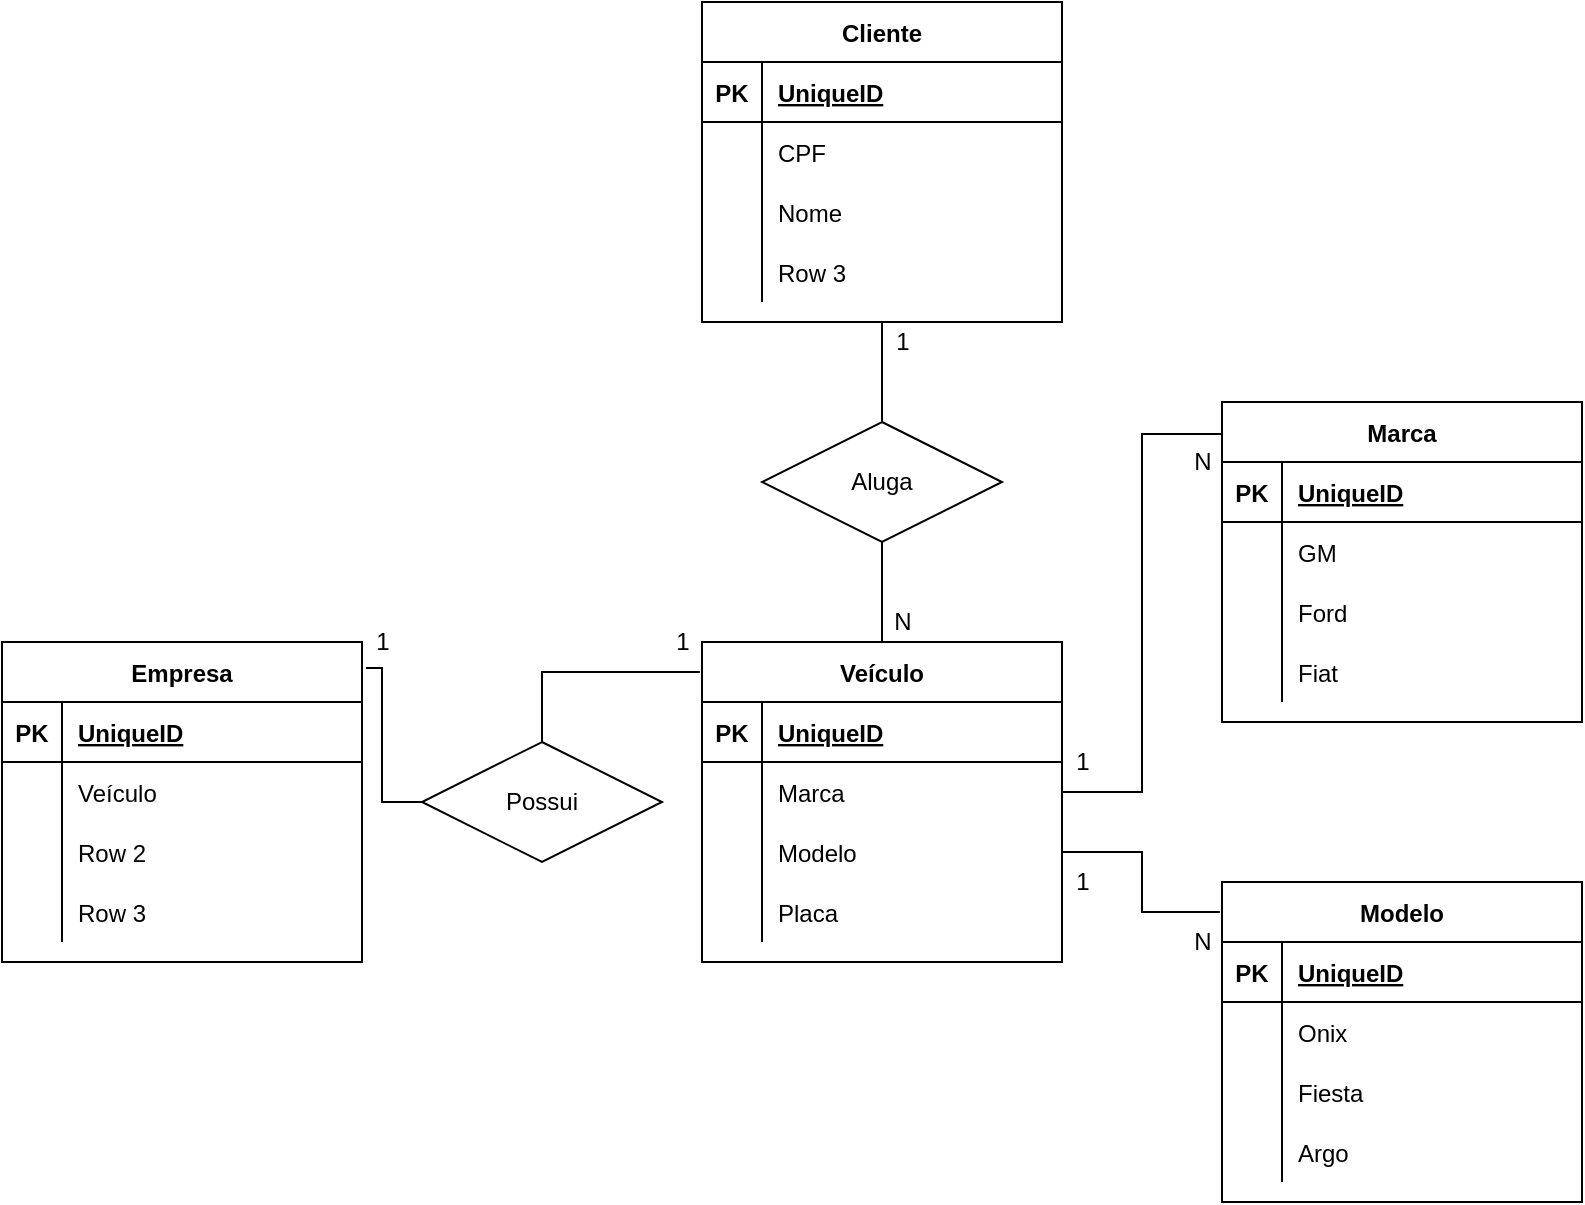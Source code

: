 <mxfile version="14.9.3" type="device"><diagram id="CGxIldoLiOMQHNoGSqkE" name="Page-1"><mxGraphModel dx="901" dy="624" grid="1" gridSize="10" guides="1" tooltips="1" connect="1" arrows="1" fold="1" page="1" pageScale="1" pageWidth="827" pageHeight="1169" math="0" shadow="0"><root><mxCell id="0"/><mxCell id="1" parent="0"/><mxCell id="jsAfVkej2gIWfIk4MfFk-172" value="Empresa" style="shape=table;startSize=30;container=1;collapsible=1;childLayout=tableLayout;fixedRows=1;rowLines=0;fontStyle=1;align=center;resizeLast=1;" parent="1" vertex="1"><mxGeometry x="230" y="880" width="180" height="160" as="geometry"/></mxCell><mxCell id="jsAfVkej2gIWfIk4MfFk-173" value="" style="shape=partialRectangle;collapsible=0;dropTarget=0;pointerEvents=0;fillColor=none;top=0;left=0;bottom=1;right=0;points=[[0,0.5],[1,0.5]];portConstraint=eastwest;" parent="jsAfVkej2gIWfIk4MfFk-172" vertex="1"><mxGeometry y="30" width="180" height="30" as="geometry"/></mxCell><mxCell id="jsAfVkej2gIWfIk4MfFk-174" value="PK" style="shape=partialRectangle;connectable=0;fillColor=none;top=0;left=0;bottom=0;right=0;fontStyle=1;overflow=hidden;" parent="jsAfVkej2gIWfIk4MfFk-173" vertex="1"><mxGeometry width="30" height="30" as="geometry"/></mxCell><mxCell id="jsAfVkej2gIWfIk4MfFk-175" value="UniqueID" style="shape=partialRectangle;connectable=0;fillColor=none;top=0;left=0;bottom=0;right=0;align=left;spacingLeft=6;fontStyle=5;overflow=hidden;" parent="jsAfVkej2gIWfIk4MfFk-173" vertex="1"><mxGeometry x="30" width="150" height="30" as="geometry"/></mxCell><mxCell id="jsAfVkej2gIWfIk4MfFk-176" value="" style="shape=partialRectangle;collapsible=0;dropTarget=0;pointerEvents=0;fillColor=none;top=0;left=0;bottom=0;right=0;points=[[0,0.5],[1,0.5]];portConstraint=eastwest;" parent="jsAfVkej2gIWfIk4MfFk-172" vertex="1"><mxGeometry y="60" width="180" height="30" as="geometry"/></mxCell><mxCell id="jsAfVkej2gIWfIk4MfFk-177" value="" style="shape=partialRectangle;connectable=0;fillColor=none;top=0;left=0;bottom=0;right=0;editable=1;overflow=hidden;" parent="jsAfVkej2gIWfIk4MfFk-176" vertex="1"><mxGeometry width="30" height="30" as="geometry"/></mxCell><mxCell id="jsAfVkej2gIWfIk4MfFk-178" value="Veículo" style="shape=partialRectangle;connectable=0;fillColor=none;top=0;left=0;bottom=0;right=0;align=left;spacingLeft=6;overflow=hidden;" parent="jsAfVkej2gIWfIk4MfFk-176" vertex="1"><mxGeometry x="30" width="150" height="30" as="geometry"/></mxCell><mxCell id="jsAfVkej2gIWfIk4MfFk-179" value="" style="shape=partialRectangle;collapsible=0;dropTarget=0;pointerEvents=0;fillColor=none;top=0;left=0;bottom=0;right=0;points=[[0,0.5],[1,0.5]];portConstraint=eastwest;" parent="jsAfVkej2gIWfIk4MfFk-172" vertex="1"><mxGeometry y="90" width="180" height="30" as="geometry"/></mxCell><mxCell id="jsAfVkej2gIWfIk4MfFk-180" value="" style="shape=partialRectangle;connectable=0;fillColor=none;top=0;left=0;bottom=0;right=0;editable=1;overflow=hidden;" parent="jsAfVkej2gIWfIk4MfFk-179" vertex="1"><mxGeometry width="30" height="30" as="geometry"/></mxCell><mxCell id="jsAfVkej2gIWfIk4MfFk-181" value="Row 2" style="shape=partialRectangle;connectable=0;fillColor=none;top=0;left=0;bottom=0;right=0;align=left;spacingLeft=6;overflow=hidden;" parent="jsAfVkej2gIWfIk4MfFk-179" vertex="1"><mxGeometry x="30" width="150" height="30" as="geometry"/></mxCell><mxCell id="jsAfVkej2gIWfIk4MfFk-182" value="" style="shape=partialRectangle;collapsible=0;dropTarget=0;pointerEvents=0;fillColor=none;top=0;left=0;bottom=0;right=0;points=[[0,0.5],[1,0.5]];portConstraint=eastwest;" parent="jsAfVkej2gIWfIk4MfFk-172" vertex="1"><mxGeometry y="120" width="180" height="30" as="geometry"/></mxCell><mxCell id="jsAfVkej2gIWfIk4MfFk-183" value="" style="shape=partialRectangle;connectable=0;fillColor=none;top=0;left=0;bottom=0;right=0;editable=1;overflow=hidden;" parent="jsAfVkej2gIWfIk4MfFk-182" vertex="1"><mxGeometry width="30" height="30" as="geometry"/></mxCell><mxCell id="jsAfVkej2gIWfIk4MfFk-184" value="Row 3" style="shape=partialRectangle;connectable=0;fillColor=none;top=0;left=0;bottom=0;right=0;align=left;spacingLeft=6;overflow=hidden;" parent="jsAfVkej2gIWfIk4MfFk-182" vertex="1"><mxGeometry x="30" width="150" height="30" as="geometry"/></mxCell><mxCell id="jsAfVkej2gIWfIk4MfFk-185" value="Veículo" style="shape=table;startSize=30;container=1;collapsible=1;childLayout=tableLayout;fixedRows=1;rowLines=0;fontStyle=1;align=center;resizeLast=1;" parent="1" vertex="1"><mxGeometry x="580" y="880" width="180" height="160" as="geometry"/></mxCell><mxCell id="jsAfVkej2gIWfIk4MfFk-186" value="" style="shape=partialRectangle;collapsible=0;dropTarget=0;pointerEvents=0;fillColor=none;top=0;left=0;bottom=1;right=0;points=[[0,0.5],[1,0.5]];portConstraint=eastwest;" parent="jsAfVkej2gIWfIk4MfFk-185" vertex="1"><mxGeometry y="30" width="180" height="30" as="geometry"/></mxCell><mxCell id="jsAfVkej2gIWfIk4MfFk-187" value="PK" style="shape=partialRectangle;connectable=0;fillColor=none;top=0;left=0;bottom=0;right=0;fontStyle=1;overflow=hidden;" parent="jsAfVkej2gIWfIk4MfFk-186" vertex="1"><mxGeometry width="30" height="30" as="geometry"/></mxCell><mxCell id="jsAfVkej2gIWfIk4MfFk-188" value="UniqueID" style="shape=partialRectangle;connectable=0;fillColor=none;top=0;left=0;bottom=0;right=0;align=left;spacingLeft=6;fontStyle=5;overflow=hidden;" parent="jsAfVkej2gIWfIk4MfFk-186" vertex="1"><mxGeometry x="30" width="150" height="30" as="geometry"/></mxCell><mxCell id="jsAfVkej2gIWfIk4MfFk-189" value="" style="shape=partialRectangle;collapsible=0;dropTarget=0;pointerEvents=0;fillColor=none;top=0;left=0;bottom=0;right=0;points=[[0,0.5],[1,0.5]];portConstraint=eastwest;" parent="jsAfVkej2gIWfIk4MfFk-185" vertex="1"><mxGeometry y="60" width="180" height="30" as="geometry"/></mxCell><mxCell id="jsAfVkej2gIWfIk4MfFk-190" value="" style="shape=partialRectangle;connectable=0;fillColor=none;top=0;left=0;bottom=0;right=0;editable=1;overflow=hidden;" parent="jsAfVkej2gIWfIk4MfFk-189" vertex="1"><mxGeometry width="30" height="30" as="geometry"/></mxCell><mxCell id="jsAfVkej2gIWfIk4MfFk-191" value="Marca" style="shape=partialRectangle;connectable=0;fillColor=none;top=0;left=0;bottom=0;right=0;align=left;spacingLeft=6;overflow=hidden;" parent="jsAfVkej2gIWfIk4MfFk-189" vertex="1"><mxGeometry x="30" width="150" height="30" as="geometry"/></mxCell><mxCell id="jsAfVkej2gIWfIk4MfFk-192" value="" style="shape=partialRectangle;collapsible=0;dropTarget=0;pointerEvents=0;fillColor=none;top=0;left=0;bottom=0;right=0;points=[[0,0.5],[1,0.5]];portConstraint=eastwest;" parent="jsAfVkej2gIWfIk4MfFk-185" vertex="1"><mxGeometry y="90" width="180" height="30" as="geometry"/></mxCell><mxCell id="jsAfVkej2gIWfIk4MfFk-193" value="" style="shape=partialRectangle;connectable=0;fillColor=none;top=0;left=0;bottom=0;right=0;editable=1;overflow=hidden;" parent="jsAfVkej2gIWfIk4MfFk-192" vertex="1"><mxGeometry width="30" height="30" as="geometry"/></mxCell><mxCell id="jsAfVkej2gIWfIk4MfFk-194" value="Modelo" style="shape=partialRectangle;connectable=0;fillColor=none;top=0;left=0;bottom=0;right=0;align=left;spacingLeft=6;overflow=hidden;" parent="jsAfVkej2gIWfIk4MfFk-192" vertex="1"><mxGeometry x="30" width="150" height="30" as="geometry"/></mxCell><mxCell id="jsAfVkej2gIWfIk4MfFk-195" value="" style="shape=partialRectangle;collapsible=0;dropTarget=0;pointerEvents=0;fillColor=none;top=0;left=0;bottom=0;right=0;points=[[0,0.5],[1,0.5]];portConstraint=eastwest;" parent="jsAfVkej2gIWfIk4MfFk-185" vertex="1"><mxGeometry y="120" width="180" height="30" as="geometry"/></mxCell><mxCell id="jsAfVkej2gIWfIk4MfFk-196" value="" style="shape=partialRectangle;connectable=0;fillColor=none;top=0;left=0;bottom=0;right=0;editable=1;overflow=hidden;" parent="jsAfVkej2gIWfIk4MfFk-195" vertex="1"><mxGeometry width="30" height="30" as="geometry"/></mxCell><mxCell id="jsAfVkej2gIWfIk4MfFk-197" value="Placa" style="shape=partialRectangle;connectable=0;fillColor=none;top=0;left=0;bottom=0;right=0;align=left;spacingLeft=6;overflow=hidden;" parent="jsAfVkej2gIWfIk4MfFk-195" vertex="1"><mxGeometry x="30" width="150" height="30" as="geometry"/></mxCell><mxCell id="jsAfVkej2gIWfIk4MfFk-246" style="edgeStyle=orthogonalEdgeStyle;rounded=0;orthogonalLoop=1;jettySize=auto;html=1;entryX=0.5;entryY=0;entryDx=0;entryDy=0;endArrow=none;endFill=0;" parent="1" source="jsAfVkej2gIWfIk4MfFk-198" target="jsAfVkej2gIWfIk4MfFk-245" edge="1"><mxGeometry relative="1" as="geometry"/></mxCell><mxCell id="jsAfVkej2gIWfIk4MfFk-198" value="Cliente" style="shape=table;startSize=30;container=1;collapsible=1;childLayout=tableLayout;fixedRows=1;rowLines=0;fontStyle=1;align=center;resizeLast=1;" parent="1" vertex="1"><mxGeometry x="580" y="560" width="180" height="160" as="geometry"/></mxCell><mxCell id="jsAfVkej2gIWfIk4MfFk-199" value="" style="shape=partialRectangle;collapsible=0;dropTarget=0;pointerEvents=0;fillColor=none;top=0;left=0;bottom=1;right=0;points=[[0,0.5],[1,0.5]];portConstraint=eastwest;" parent="jsAfVkej2gIWfIk4MfFk-198" vertex="1"><mxGeometry y="30" width="180" height="30" as="geometry"/></mxCell><mxCell id="jsAfVkej2gIWfIk4MfFk-200" value="PK" style="shape=partialRectangle;connectable=0;fillColor=none;top=0;left=0;bottom=0;right=0;fontStyle=1;overflow=hidden;" parent="jsAfVkej2gIWfIk4MfFk-199" vertex="1"><mxGeometry width="30" height="30" as="geometry"/></mxCell><mxCell id="jsAfVkej2gIWfIk4MfFk-201" value="UniqueID" style="shape=partialRectangle;connectable=0;fillColor=none;top=0;left=0;bottom=0;right=0;align=left;spacingLeft=6;fontStyle=5;overflow=hidden;" parent="jsAfVkej2gIWfIk4MfFk-199" vertex="1"><mxGeometry x="30" width="150" height="30" as="geometry"/></mxCell><mxCell id="jsAfVkej2gIWfIk4MfFk-202" value="" style="shape=partialRectangle;collapsible=0;dropTarget=0;pointerEvents=0;fillColor=none;top=0;left=0;bottom=0;right=0;points=[[0,0.5],[1,0.5]];portConstraint=eastwest;" parent="jsAfVkej2gIWfIk4MfFk-198" vertex="1"><mxGeometry y="60" width="180" height="30" as="geometry"/></mxCell><mxCell id="jsAfVkej2gIWfIk4MfFk-203" value="" style="shape=partialRectangle;connectable=0;fillColor=none;top=0;left=0;bottom=0;right=0;editable=1;overflow=hidden;" parent="jsAfVkej2gIWfIk4MfFk-202" vertex="1"><mxGeometry width="30" height="30" as="geometry"/></mxCell><mxCell id="jsAfVkej2gIWfIk4MfFk-204" value="CPF" style="shape=partialRectangle;connectable=0;fillColor=none;top=0;left=0;bottom=0;right=0;align=left;spacingLeft=6;overflow=hidden;" parent="jsAfVkej2gIWfIk4MfFk-202" vertex="1"><mxGeometry x="30" width="150" height="30" as="geometry"/></mxCell><mxCell id="jsAfVkej2gIWfIk4MfFk-205" value="" style="shape=partialRectangle;collapsible=0;dropTarget=0;pointerEvents=0;fillColor=none;top=0;left=0;bottom=0;right=0;points=[[0,0.5],[1,0.5]];portConstraint=eastwest;" parent="jsAfVkej2gIWfIk4MfFk-198" vertex="1"><mxGeometry y="90" width="180" height="30" as="geometry"/></mxCell><mxCell id="jsAfVkej2gIWfIk4MfFk-206" value="" style="shape=partialRectangle;connectable=0;fillColor=none;top=0;left=0;bottom=0;right=0;editable=1;overflow=hidden;" parent="jsAfVkej2gIWfIk4MfFk-205" vertex="1"><mxGeometry width="30" height="30" as="geometry"/></mxCell><mxCell id="jsAfVkej2gIWfIk4MfFk-207" value="Nome" style="shape=partialRectangle;connectable=0;fillColor=none;top=0;left=0;bottom=0;right=0;align=left;spacingLeft=6;overflow=hidden;" parent="jsAfVkej2gIWfIk4MfFk-205" vertex="1"><mxGeometry x="30" width="150" height="30" as="geometry"/></mxCell><mxCell id="jsAfVkej2gIWfIk4MfFk-208" value="" style="shape=partialRectangle;collapsible=0;dropTarget=0;pointerEvents=0;fillColor=none;top=0;left=0;bottom=0;right=0;points=[[0,0.5],[1,0.5]];portConstraint=eastwest;" parent="jsAfVkej2gIWfIk4MfFk-198" vertex="1"><mxGeometry y="120" width="180" height="30" as="geometry"/></mxCell><mxCell id="jsAfVkej2gIWfIk4MfFk-209" value="" style="shape=partialRectangle;connectable=0;fillColor=none;top=0;left=0;bottom=0;right=0;editable=1;overflow=hidden;" parent="jsAfVkej2gIWfIk4MfFk-208" vertex="1"><mxGeometry width="30" height="30" as="geometry"/></mxCell><mxCell id="jsAfVkej2gIWfIk4MfFk-210" value="Row 3" style="shape=partialRectangle;connectable=0;fillColor=none;top=0;left=0;bottom=0;right=0;align=left;spacingLeft=6;overflow=hidden;" parent="jsAfVkej2gIWfIk4MfFk-208" vertex="1"><mxGeometry x="30" width="150" height="30" as="geometry"/></mxCell><mxCell id="jsAfVkej2gIWfIk4MfFk-214" style="edgeStyle=orthogonalEdgeStyle;rounded=0;orthogonalLoop=1;jettySize=auto;html=1;entryX=1.011;entryY=0.081;entryDx=0;entryDy=0;entryPerimeter=0;endArrow=none;endFill=0;" parent="1" source="jsAfVkej2gIWfIk4MfFk-213" target="jsAfVkej2gIWfIk4MfFk-172" edge="1"><mxGeometry relative="1" as="geometry"/></mxCell><mxCell id="jsAfVkej2gIWfIk4MfFk-248" style="edgeStyle=orthogonalEdgeStyle;rounded=0;orthogonalLoop=1;jettySize=auto;html=1;entryX=-0.006;entryY=0.094;entryDx=0;entryDy=0;entryPerimeter=0;endArrow=none;endFill=0;" parent="1" source="jsAfVkej2gIWfIk4MfFk-213" target="jsAfVkej2gIWfIk4MfFk-185" edge="1"><mxGeometry relative="1" as="geometry"><Array as="points"><mxPoint x="500" y="895"/></Array></mxGeometry></mxCell><mxCell id="jsAfVkej2gIWfIk4MfFk-213" value="Possui" style="shape=rhombus;perimeter=rhombusPerimeter;whiteSpace=wrap;html=1;align=center;" parent="1" vertex="1"><mxGeometry x="440" y="930" width="120" height="60" as="geometry"/></mxCell><mxCell id="jsAfVkej2gIWfIk4MfFk-216" value="Marca" style="shape=table;startSize=30;container=1;collapsible=1;childLayout=tableLayout;fixedRows=1;rowLines=0;fontStyle=1;align=center;resizeLast=1;" parent="1" vertex="1"><mxGeometry x="840" y="760" width="180" height="160" as="geometry"/></mxCell><mxCell id="jsAfVkej2gIWfIk4MfFk-217" value="" style="shape=partialRectangle;collapsible=0;dropTarget=0;pointerEvents=0;fillColor=none;top=0;left=0;bottom=1;right=0;points=[[0,0.5],[1,0.5]];portConstraint=eastwest;" parent="jsAfVkej2gIWfIk4MfFk-216" vertex="1"><mxGeometry y="30" width="180" height="30" as="geometry"/></mxCell><mxCell id="jsAfVkej2gIWfIk4MfFk-218" value="PK" style="shape=partialRectangle;connectable=0;fillColor=none;top=0;left=0;bottom=0;right=0;fontStyle=1;overflow=hidden;" parent="jsAfVkej2gIWfIk4MfFk-217" vertex="1"><mxGeometry width="30" height="30" as="geometry"/></mxCell><mxCell id="jsAfVkej2gIWfIk4MfFk-219" value="UniqueID" style="shape=partialRectangle;connectable=0;fillColor=none;top=0;left=0;bottom=0;right=0;align=left;spacingLeft=6;fontStyle=5;overflow=hidden;" parent="jsAfVkej2gIWfIk4MfFk-217" vertex="1"><mxGeometry x="30" width="150" height="30" as="geometry"/></mxCell><mxCell id="jsAfVkej2gIWfIk4MfFk-220" value="" style="shape=partialRectangle;collapsible=0;dropTarget=0;pointerEvents=0;fillColor=none;top=0;left=0;bottom=0;right=0;points=[[0,0.5],[1,0.5]];portConstraint=eastwest;" parent="jsAfVkej2gIWfIk4MfFk-216" vertex="1"><mxGeometry y="60" width="180" height="30" as="geometry"/></mxCell><mxCell id="jsAfVkej2gIWfIk4MfFk-221" value="" style="shape=partialRectangle;connectable=0;fillColor=none;top=0;left=0;bottom=0;right=0;editable=1;overflow=hidden;" parent="jsAfVkej2gIWfIk4MfFk-220" vertex="1"><mxGeometry width="30" height="30" as="geometry"/></mxCell><mxCell id="jsAfVkej2gIWfIk4MfFk-222" value="GM" style="shape=partialRectangle;connectable=0;fillColor=none;top=0;left=0;bottom=0;right=0;align=left;spacingLeft=6;overflow=hidden;" parent="jsAfVkej2gIWfIk4MfFk-220" vertex="1"><mxGeometry x="30" width="150" height="30" as="geometry"/></mxCell><mxCell id="jsAfVkej2gIWfIk4MfFk-223" value="" style="shape=partialRectangle;collapsible=0;dropTarget=0;pointerEvents=0;fillColor=none;top=0;left=0;bottom=0;right=0;points=[[0,0.5],[1,0.5]];portConstraint=eastwest;" parent="jsAfVkej2gIWfIk4MfFk-216" vertex="1"><mxGeometry y="90" width="180" height="30" as="geometry"/></mxCell><mxCell id="jsAfVkej2gIWfIk4MfFk-224" value="" style="shape=partialRectangle;connectable=0;fillColor=none;top=0;left=0;bottom=0;right=0;editable=1;overflow=hidden;" parent="jsAfVkej2gIWfIk4MfFk-223" vertex="1"><mxGeometry width="30" height="30" as="geometry"/></mxCell><mxCell id="jsAfVkej2gIWfIk4MfFk-225" value="Ford" style="shape=partialRectangle;connectable=0;fillColor=none;top=0;left=0;bottom=0;right=0;align=left;spacingLeft=6;overflow=hidden;" parent="jsAfVkej2gIWfIk4MfFk-223" vertex="1"><mxGeometry x="30" width="150" height="30" as="geometry"/></mxCell><mxCell id="jsAfVkej2gIWfIk4MfFk-226" value="" style="shape=partialRectangle;collapsible=0;dropTarget=0;pointerEvents=0;fillColor=none;top=0;left=0;bottom=0;right=0;points=[[0,0.5],[1,0.5]];portConstraint=eastwest;" parent="jsAfVkej2gIWfIk4MfFk-216" vertex="1"><mxGeometry y="120" width="180" height="30" as="geometry"/></mxCell><mxCell id="jsAfVkej2gIWfIk4MfFk-227" value="" style="shape=partialRectangle;connectable=0;fillColor=none;top=0;left=0;bottom=0;right=0;editable=1;overflow=hidden;" parent="jsAfVkej2gIWfIk4MfFk-226" vertex="1"><mxGeometry width="30" height="30" as="geometry"/></mxCell><mxCell id="jsAfVkej2gIWfIk4MfFk-228" value="Fiat" style="shape=partialRectangle;connectable=0;fillColor=none;top=0;left=0;bottom=0;right=0;align=left;spacingLeft=6;overflow=hidden;" parent="jsAfVkej2gIWfIk4MfFk-226" vertex="1"><mxGeometry x="30" width="150" height="30" as="geometry"/></mxCell><mxCell id="jsAfVkej2gIWfIk4MfFk-229" value="Modelo" style="shape=table;startSize=30;container=1;collapsible=1;childLayout=tableLayout;fixedRows=1;rowLines=0;fontStyle=1;align=center;resizeLast=1;" parent="1" vertex="1"><mxGeometry x="840" y="1000" width="180" height="160" as="geometry"/></mxCell><mxCell id="jsAfVkej2gIWfIk4MfFk-230" value="" style="shape=partialRectangle;collapsible=0;dropTarget=0;pointerEvents=0;fillColor=none;top=0;left=0;bottom=1;right=0;points=[[0,0.5],[1,0.5]];portConstraint=eastwest;" parent="jsAfVkej2gIWfIk4MfFk-229" vertex="1"><mxGeometry y="30" width="180" height="30" as="geometry"/></mxCell><mxCell id="jsAfVkej2gIWfIk4MfFk-231" value="PK" style="shape=partialRectangle;connectable=0;fillColor=none;top=0;left=0;bottom=0;right=0;fontStyle=1;overflow=hidden;" parent="jsAfVkej2gIWfIk4MfFk-230" vertex="1"><mxGeometry width="30" height="30" as="geometry"/></mxCell><mxCell id="jsAfVkej2gIWfIk4MfFk-232" value="UniqueID" style="shape=partialRectangle;connectable=0;fillColor=none;top=0;left=0;bottom=0;right=0;align=left;spacingLeft=6;fontStyle=5;overflow=hidden;" parent="jsAfVkej2gIWfIk4MfFk-230" vertex="1"><mxGeometry x="30" width="150" height="30" as="geometry"/></mxCell><mxCell id="jsAfVkej2gIWfIk4MfFk-233" value="" style="shape=partialRectangle;collapsible=0;dropTarget=0;pointerEvents=0;fillColor=none;top=0;left=0;bottom=0;right=0;points=[[0,0.5],[1,0.5]];portConstraint=eastwest;" parent="jsAfVkej2gIWfIk4MfFk-229" vertex="1"><mxGeometry y="60" width="180" height="30" as="geometry"/></mxCell><mxCell id="jsAfVkej2gIWfIk4MfFk-234" value="" style="shape=partialRectangle;connectable=0;fillColor=none;top=0;left=0;bottom=0;right=0;editable=1;overflow=hidden;" parent="jsAfVkej2gIWfIk4MfFk-233" vertex="1"><mxGeometry width="30" height="30" as="geometry"/></mxCell><mxCell id="jsAfVkej2gIWfIk4MfFk-235" value="Onix" style="shape=partialRectangle;connectable=0;fillColor=none;top=0;left=0;bottom=0;right=0;align=left;spacingLeft=6;overflow=hidden;" parent="jsAfVkej2gIWfIk4MfFk-233" vertex="1"><mxGeometry x="30" width="150" height="30" as="geometry"/></mxCell><mxCell id="jsAfVkej2gIWfIk4MfFk-236" value="" style="shape=partialRectangle;collapsible=0;dropTarget=0;pointerEvents=0;fillColor=none;top=0;left=0;bottom=0;right=0;points=[[0,0.5],[1,0.5]];portConstraint=eastwest;" parent="jsAfVkej2gIWfIk4MfFk-229" vertex="1"><mxGeometry y="90" width="180" height="30" as="geometry"/></mxCell><mxCell id="jsAfVkej2gIWfIk4MfFk-237" value="" style="shape=partialRectangle;connectable=0;fillColor=none;top=0;left=0;bottom=0;right=0;editable=1;overflow=hidden;" parent="jsAfVkej2gIWfIk4MfFk-236" vertex="1"><mxGeometry width="30" height="30" as="geometry"/></mxCell><mxCell id="jsAfVkej2gIWfIk4MfFk-238" value="Fiesta" style="shape=partialRectangle;connectable=0;fillColor=none;top=0;left=0;bottom=0;right=0;align=left;spacingLeft=6;overflow=hidden;" parent="jsAfVkej2gIWfIk4MfFk-236" vertex="1"><mxGeometry x="30" width="150" height="30" as="geometry"/></mxCell><mxCell id="jsAfVkej2gIWfIk4MfFk-239" value="" style="shape=partialRectangle;collapsible=0;dropTarget=0;pointerEvents=0;fillColor=none;top=0;left=0;bottom=0;right=0;points=[[0,0.5],[1,0.5]];portConstraint=eastwest;" parent="jsAfVkej2gIWfIk4MfFk-229" vertex="1"><mxGeometry y="120" width="180" height="30" as="geometry"/></mxCell><mxCell id="jsAfVkej2gIWfIk4MfFk-240" value="" style="shape=partialRectangle;connectable=0;fillColor=none;top=0;left=0;bottom=0;right=0;editable=1;overflow=hidden;" parent="jsAfVkej2gIWfIk4MfFk-239" vertex="1"><mxGeometry width="30" height="30" as="geometry"/></mxCell><mxCell id="jsAfVkej2gIWfIk4MfFk-241" value="Argo" style="shape=partialRectangle;connectable=0;fillColor=none;top=0;left=0;bottom=0;right=0;align=left;spacingLeft=6;overflow=hidden;" parent="jsAfVkej2gIWfIk4MfFk-239" vertex="1"><mxGeometry x="30" width="150" height="30" as="geometry"/></mxCell><mxCell id="jsAfVkej2gIWfIk4MfFk-242" style="edgeStyle=orthogonalEdgeStyle;rounded=0;orthogonalLoop=1;jettySize=auto;html=1;entryX=0;entryY=0.1;entryDx=0;entryDy=0;entryPerimeter=0;endArrow=none;endFill=0;" parent="1" source="jsAfVkej2gIWfIk4MfFk-189" target="jsAfVkej2gIWfIk4MfFk-216" edge="1"><mxGeometry relative="1" as="geometry"/></mxCell><mxCell id="jsAfVkej2gIWfIk4MfFk-243" style="edgeStyle=orthogonalEdgeStyle;rounded=0;orthogonalLoop=1;jettySize=auto;html=1;entryX=-0.006;entryY=0.094;entryDx=0;entryDy=0;entryPerimeter=0;endArrow=none;endFill=0;" parent="1" source="jsAfVkej2gIWfIk4MfFk-192" target="jsAfVkej2gIWfIk4MfFk-229" edge="1"><mxGeometry relative="1" as="geometry"/></mxCell><mxCell id="jsAfVkej2gIWfIk4MfFk-247" style="edgeStyle=orthogonalEdgeStyle;rounded=0;orthogonalLoop=1;jettySize=auto;html=1;entryX=0.5;entryY=0;entryDx=0;entryDy=0;endArrow=none;endFill=0;" parent="1" source="jsAfVkej2gIWfIk4MfFk-245" target="jsAfVkej2gIWfIk4MfFk-185" edge="1"><mxGeometry relative="1" as="geometry"/></mxCell><mxCell id="jsAfVkej2gIWfIk4MfFk-245" value="Aluga" style="shape=rhombus;perimeter=rhombusPerimeter;whiteSpace=wrap;html=1;align=center;" parent="1" vertex="1"><mxGeometry x="610" y="770" width="120" height="60" as="geometry"/></mxCell><mxCell id="jzZfQ3DMih8kJT-1fvBl-1" value="1" style="text;html=1;align=center;verticalAlign=middle;resizable=0;points=[];autosize=1;strokeColor=none;" vertex="1" parent="1"><mxGeometry x="410" y="870" width="20" height="20" as="geometry"/></mxCell><mxCell id="jzZfQ3DMih8kJT-1fvBl-2" value="1" style="text;html=1;align=center;verticalAlign=middle;resizable=0;points=[];autosize=1;strokeColor=none;" vertex="1" parent="1"><mxGeometry x="560" y="870" width="20" height="20" as="geometry"/></mxCell><mxCell id="jzZfQ3DMih8kJT-1fvBl-3" value="N" style="text;html=1;align=center;verticalAlign=middle;resizable=0;points=[];autosize=1;strokeColor=none;" vertex="1" parent="1"><mxGeometry x="670" y="860" width="20" height="20" as="geometry"/></mxCell><mxCell id="jzZfQ3DMih8kJT-1fvBl-4" value="1" style="text;html=1;align=center;verticalAlign=middle;resizable=0;points=[];autosize=1;strokeColor=none;" vertex="1" parent="1"><mxGeometry x="670" y="720" width="20" height="20" as="geometry"/></mxCell><mxCell id="jzZfQ3DMih8kJT-1fvBl-5" value="1" style="text;html=1;align=center;verticalAlign=middle;resizable=0;points=[];autosize=1;strokeColor=none;" vertex="1" parent="1"><mxGeometry x="760" y="930" width="20" height="20" as="geometry"/></mxCell><mxCell id="jzZfQ3DMih8kJT-1fvBl-6" value="1" style="text;html=1;align=center;verticalAlign=middle;resizable=0;points=[];autosize=1;strokeColor=none;" vertex="1" parent="1"><mxGeometry x="760" y="990" width="20" height="20" as="geometry"/></mxCell><mxCell id="jzZfQ3DMih8kJT-1fvBl-7" value="N" style="text;html=1;align=center;verticalAlign=middle;resizable=0;points=[];autosize=1;strokeColor=none;" vertex="1" parent="1"><mxGeometry x="820" y="780" width="20" height="20" as="geometry"/></mxCell><mxCell id="jzZfQ3DMih8kJT-1fvBl-8" value="N" style="text;html=1;align=center;verticalAlign=middle;resizable=0;points=[];autosize=1;strokeColor=none;" vertex="1" parent="1"><mxGeometry x="820" y="1020" width="20" height="20" as="geometry"/></mxCell></root></mxGraphModel></diagram></mxfile>
